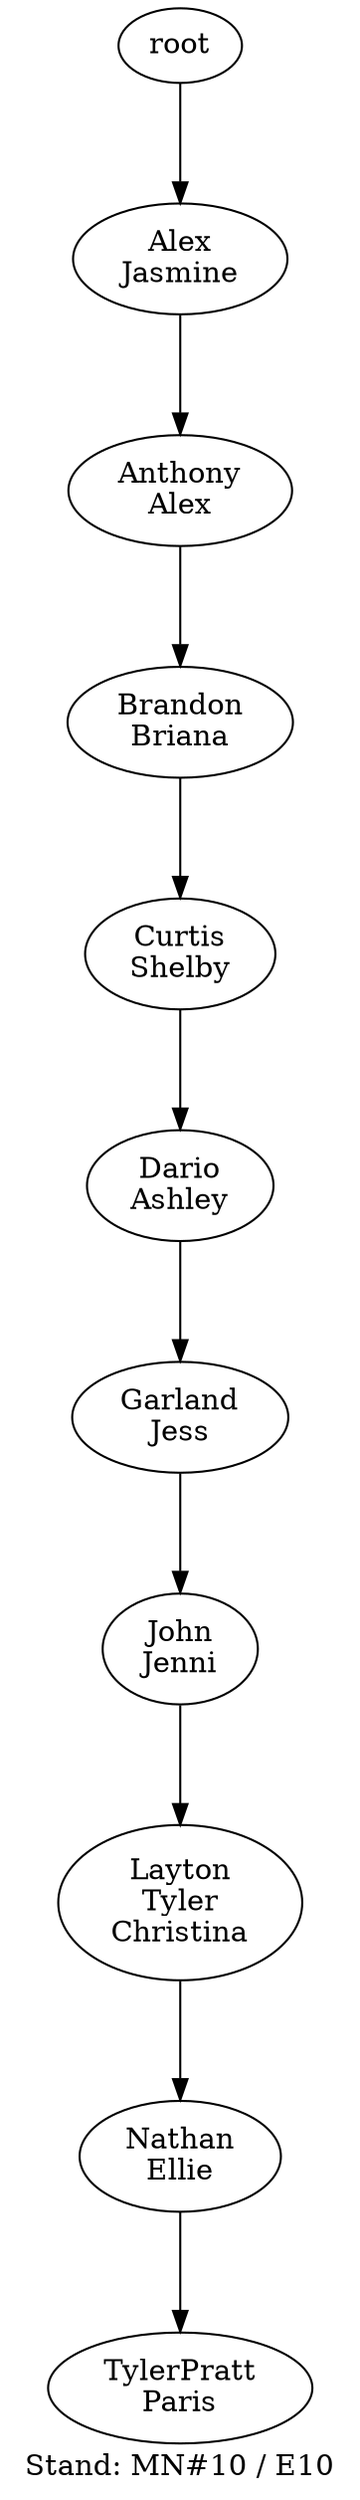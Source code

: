 digraph D { labelloc="b"; label="Stand: MN#10 / E10"; ranksep=0.8;
"root/4"[label="Alex\nJasmine"]
"root" -> "root/4";
"root/4/0"[label="Anthony\nAlex"]
"root/4" -> "root/4/0";
"root/4/0/2"[label="Brandon\nBriana"]
"root/4/0" -> "root/4/0/2";
"root/4/0/2/8"[label="Curtis\nShelby"]
"root/4/0/2" -> "root/4/0/2/8";
"root/4/0/2/8/1"[label="Dario\nAshley"]
"root/4/0/2/8" -> "root/4/0/2/8/1";
"root/4/0/2/8/1/6"[label="Garland\nJess"]
"root/4/0/2/8/1" -> "root/4/0/2/8/1/6";
"root/4/0/2/8/1/6/5"[label="John\nJenni"]
"root/4/0/2/8/1/6" -> "root/4/0/2/8/1/6/5";
"root/4/0/2/8/1/6/5/9,10"[label="Layton\nTyler\nChristina"]
"root/4/0/2/8/1/6/5" -> "root/4/0/2/8/1/6/5/9,10";
"root/4/0/2/8/1/6/5/9,10/3"[label="Nathan\nEllie"]
"root/4/0/2/8/1/6/5/9,10" -> "root/4/0/2/8/1/6/5/9,10/3";
"root/4/0/2/8/1/6/5/9,10/3/7"[label="TylerPratt\nParis"]
"root/4/0/2/8/1/6/5/9,10/3" -> "root/4/0/2/8/1/6/5/9,10/3/7";
}
